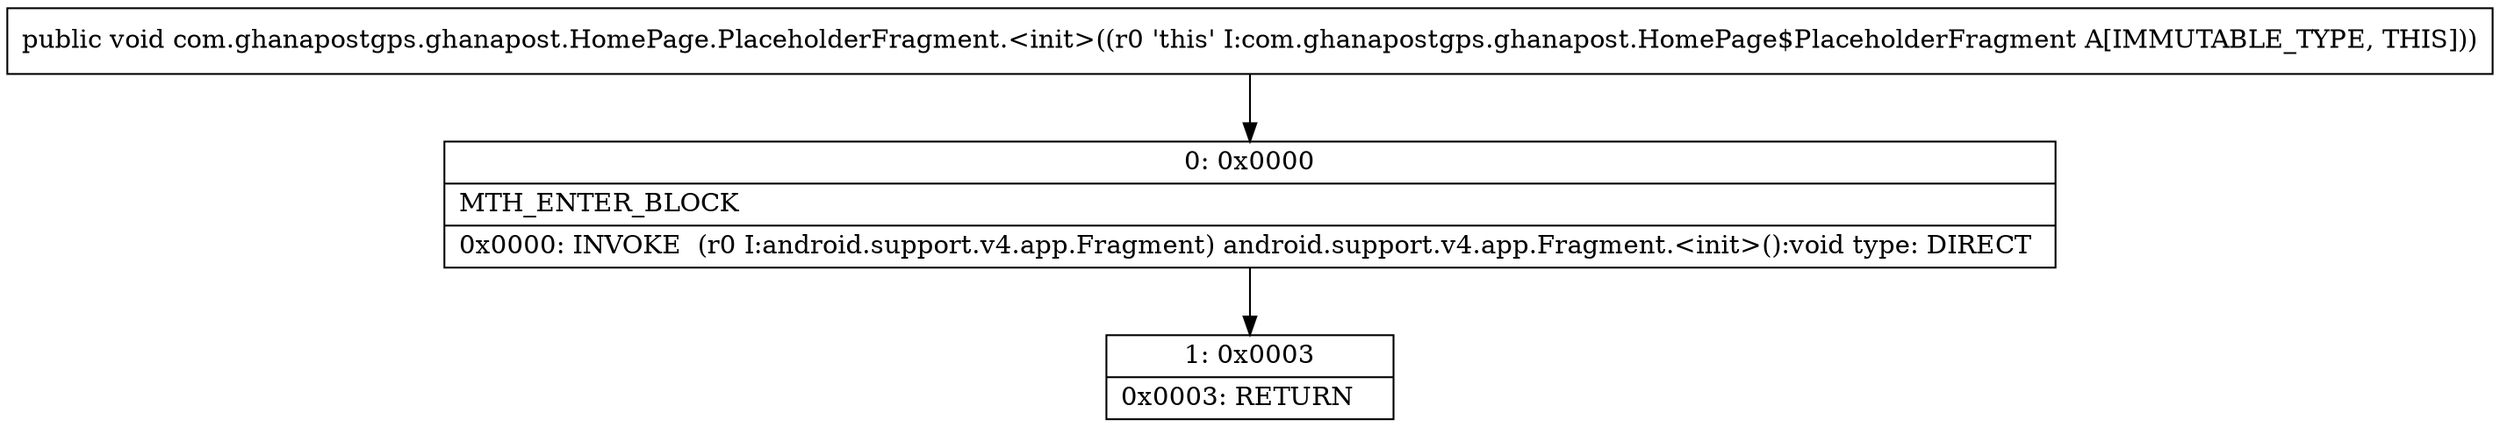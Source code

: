 digraph "CFG forcom.ghanapostgps.ghanapost.HomePage.PlaceholderFragment.\<init\>()V" {
Node_0 [shape=record,label="{0\:\ 0x0000|MTH_ENTER_BLOCK\l|0x0000: INVOKE  (r0 I:android.support.v4.app.Fragment) android.support.v4.app.Fragment.\<init\>():void type: DIRECT \l}"];
Node_1 [shape=record,label="{1\:\ 0x0003|0x0003: RETURN   \l}"];
MethodNode[shape=record,label="{public void com.ghanapostgps.ghanapost.HomePage.PlaceholderFragment.\<init\>((r0 'this' I:com.ghanapostgps.ghanapost.HomePage$PlaceholderFragment A[IMMUTABLE_TYPE, THIS])) }"];
MethodNode -> Node_0;
Node_0 -> Node_1;
}

